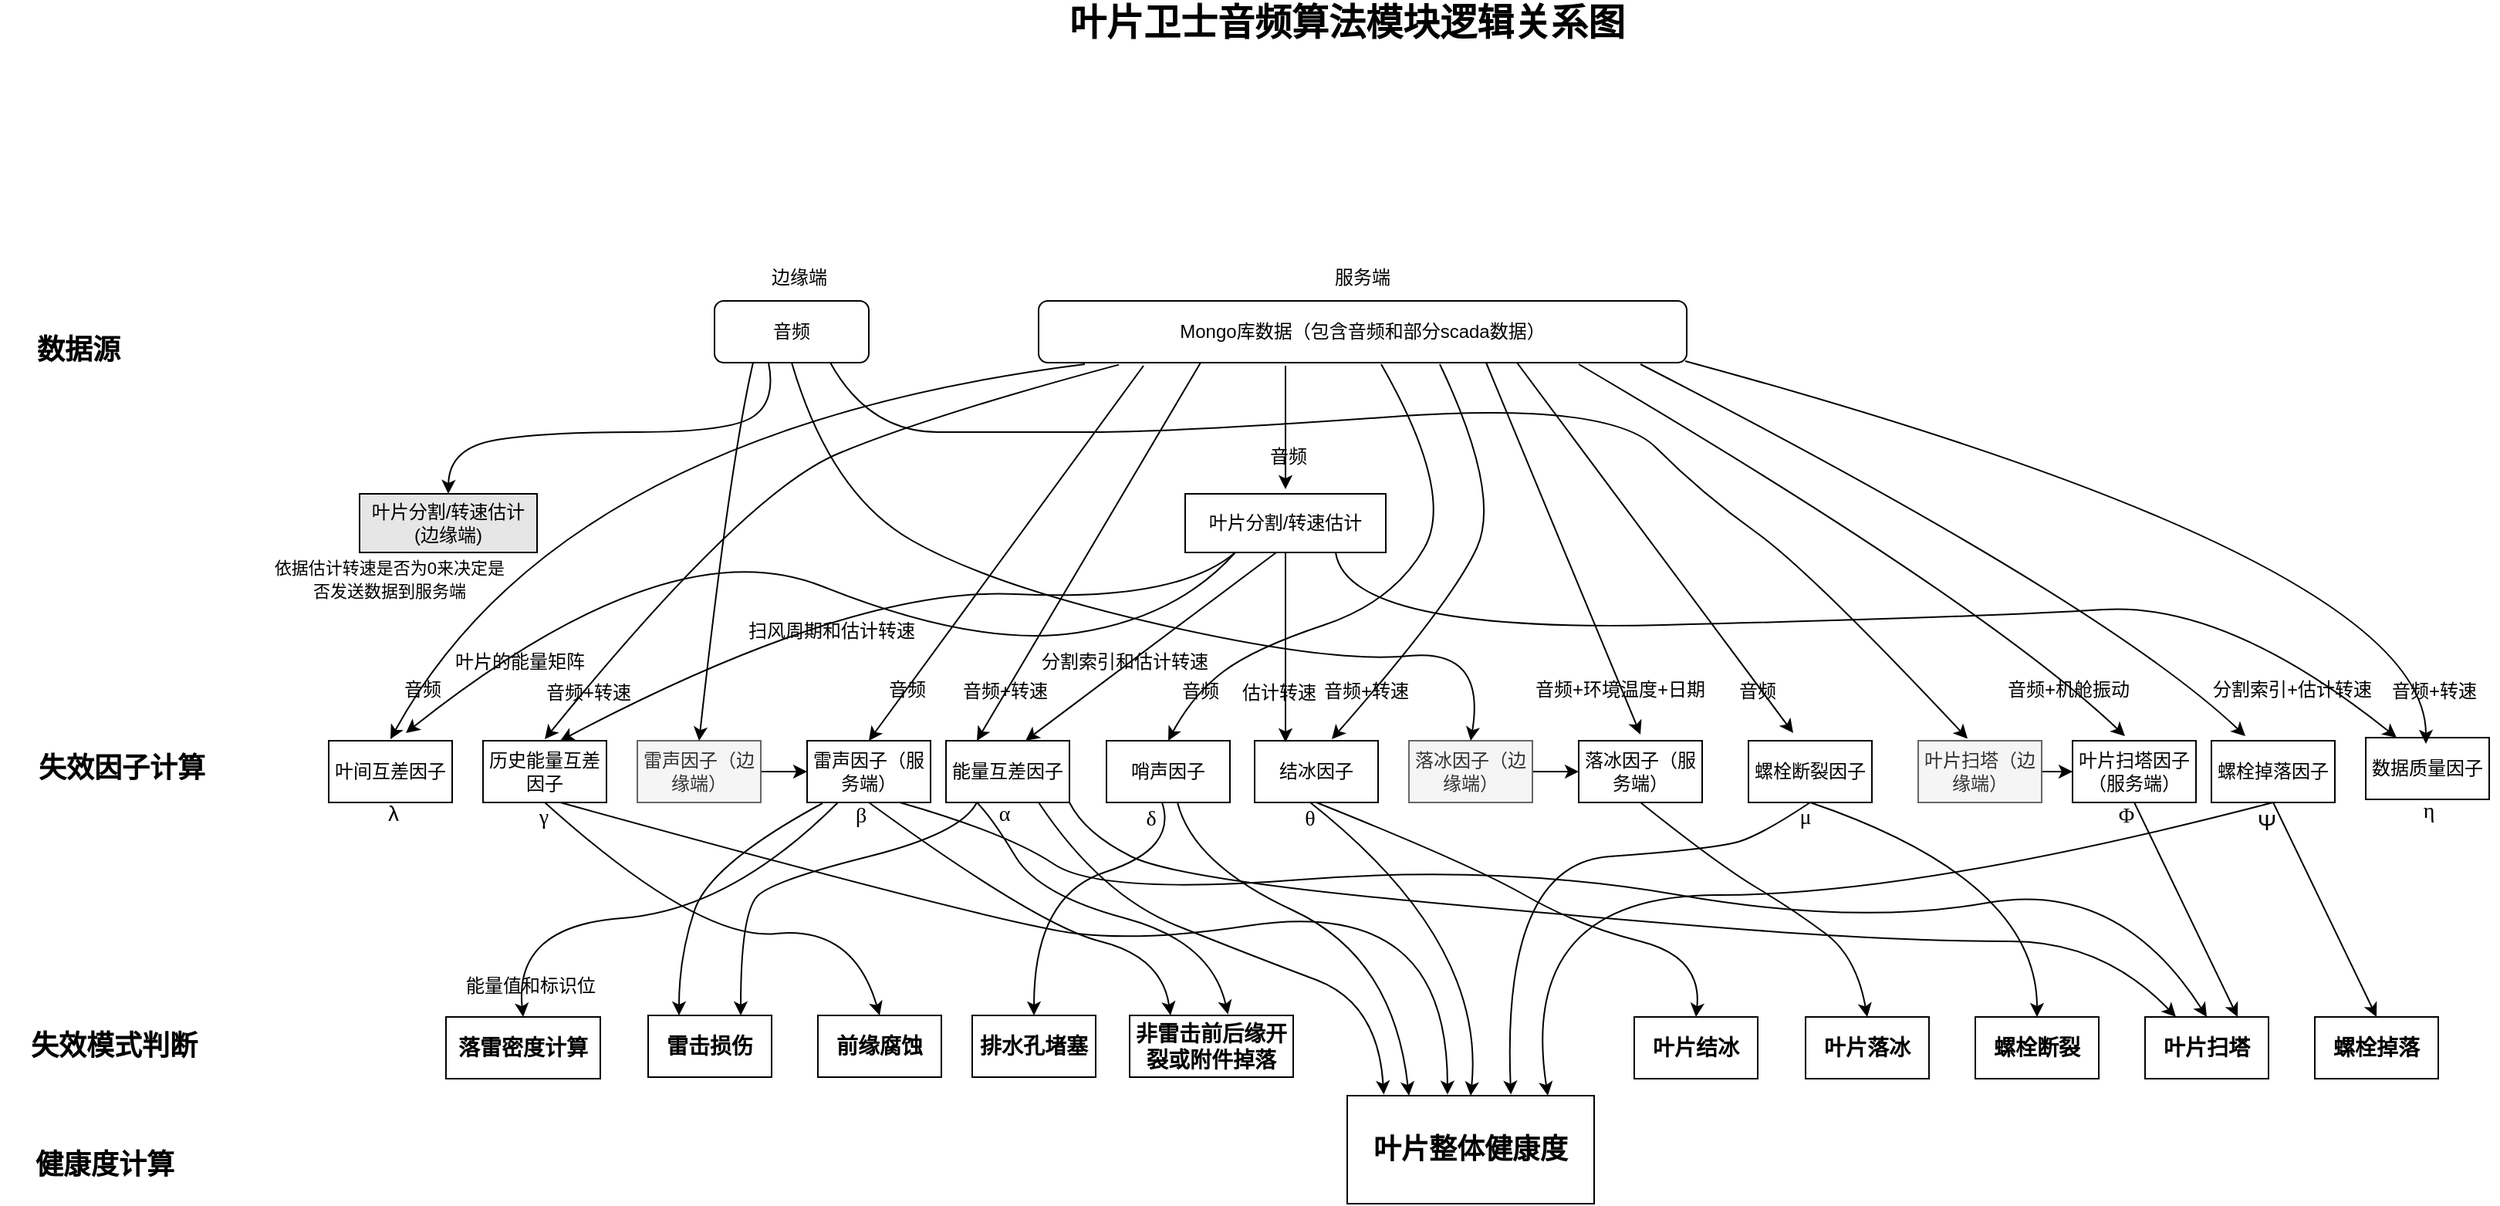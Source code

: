 <mxfile version="16.6.2" type="github">
  <diagram id="YilDh3PAvlAbY0U243uL" name="Page-1">
    <mxGraphModel dx="1182" dy="2036" grid="1" gridSize="10" guides="1" tooltips="1" connect="1" arrows="1" fold="1" page="0" pageScale="1" pageWidth="827" pageHeight="1169" math="0" shadow="0">
      <root>
        <mxCell id="0" />
        <mxCell id="1" parent="0" />
        <mxCell id="-pXGqylEfpOpcV__bSYs-3" value="数据质量因子" style="rounded=0;whiteSpace=wrap;html=1;" parent="1" vertex="1">
          <mxGeometry x="1230" y="-1002" width="80" height="40" as="geometry" />
        </mxCell>
        <mxCell id="-pXGqylEfpOpcV__bSYs-5" value="叶间互差因子" style="rounded=0;whiteSpace=wrap;html=1;" parent="1" vertex="1">
          <mxGeometry x="-90" y="-1000" width="80" height="40" as="geometry" />
        </mxCell>
        <mxCell id="-pXGqylEfpOpcV__bSYs-6" value="历史能量互差因子" style="rounded=0;whiteSpace=wrap;html=1;" parent="1" vertex="1">
          <mxGeometry x="10" y="-1000" width="80" height="40" as="geometry" />
        </mxCell>
        <mxCell id="-pXGqylEfpOpcV__bSYs-40" value="" style="edgeStyle=orthogonalEdgeStyle;rounded=0;orthogonalLoop=1;jettySize=auto;html=1;" parent="1" source="-pXGqylEfpOpcV__bSYs-7" target="-pXGqylEfpOpcV__bSYs-33" edge="1">
          <mxGeometry relative="1" as="geometry" />
        </mxCell>
        <mxCell id="-pXGqylEfpOpcV__bSYs-7" value="雷声因子（边缘端）" style="rounded=0;whiteSpace=wrap;html=1;fillColor=#f5f5f5;fontColor=#333333;strokeColor=#666666;" parent="1" vertex="1">
          <mxGeometry x="110" y="-1000" width="80" height="40" as="geometry" />
        </mxCell>
        <mxCell id="-pXGqylEfpOpcV__bSYs-8" value="能量互差因子" style="rounded=0;whiteSpace=wrap;html=1;" parent="1" vertex="1">
          <mxGeometry x="310" y="-1000" width="80" height="40" as="geometry" />
        </mxCell>
        <mxCell id="-pXGqylEfpOpcV__bSYs-9" value="哨声因子" style="rounded=0;whiteSpace=wrap;html=1;" parent="1" vertex="1">
          <mxGeometry x="414" y="-1000" width="80" height="40" as="geometry" />
        </mxCell>
        <mxCell id="-pXGqylEfpOpcV__bSYs-10" value="结冰因子" style="rounded=0;whiteSpace=wrap;html=1;" parent="1" vertex="1">
          <mxGeometry x="510" y="-1000" width="80" height="40" as="geometry" />
        </mxCell>
        <mxCell id="-pXGqylEfpOpcV__bSYs-41" value="" style="edgeStyle=orthogonalEdgeStyle;rounded=0;orthogonalLoop=1;jettySize=auto;html=1;" parent="1" source="-pXGqylEfpOpcV__bSYs-11" target="-pXGqylEfpOpcV__bSYs-12" edge="1">
          <mxGeometry relative="1" as="geometry" />
        </mxCell>
        <mxCell id="-pXGqylEfpOpcV__bSYs-11" value="落冰因子（边缘端）" style="rounded=0;whiteSpace=wrap;html=1;fillColor=#f5f5f5;fontColor=#333333;strokeColor=#666666;" parent="1" vertex="1">
          <mxGeometry x="610" y="-1000" width="80" height="40" as="geometry" />
        </mxCell>
        <mxCell id="-pXGqylEfpOpcV__bSYs-12" value="落冰因子（服务端）" style="rounded=0;whiteSpace=wrap;html=1;" parent="1" vertex="1">
          <mxGeometry x="720" y="-1000" width="80" height="40" as="geometry" />
        </mxCell>
        <mxCell id="-pXGqylEfpOpcV__bSYs-13" value="螺栓断裂因子" style="rounded=0;whiteSpace=wrap;html=1;" parent="1" vertex="1">
          <mxGeometry x="830" y="-1000" width="80" height="40" as="geometry" />
        </mxCell>
        <mxCell id="-pXGqylEfpOpcV__bSYs-14" value="螺栓掉落因子" style="rounded=0;whiteSpace=wrap;html=1;" parent="1" vertex="1">
          <mxGeometry x="1130" y="-1000" width="80" height="40" as="geometry" />
        </mxCell>
        <mxCell id="-pXGqylEfpOpcV__bSYs-101" value="" style="edgeStyle=orthogonalEdgeStyle;rounded=0;orthogonalLoop=1;jettySize=auto;html=1;fontSize=18;" parent="1" source="-pXGqylEfpOpcV__bSYs-15" target="-pXGqylEfpOpcV__bSYs-99" edge="1">
          <mxGeometry relative="1" as="geometry" />
        </mxCell>
        <mxCell id="-pXGqylEfpOpcV__bSYs-15" value="叶片扫塔（边缘端）" style="rounded=0;whiteSpace=wrap;html=1;fillColor=#f5f5f5;fontColor=#333333;strokeColor=#666666;" parent="1" vertex="1">
          <mxGeometry x="940" y="-1000" width="80" height="40" as="geometry" />
        </mxCell>
        <mxCell id="-pXGqylEfpOpcV__bSYs-16" value="&lt;b&gt;&lt;span style=&quot;font-size: 10.5pt&quot;&gt;雷击损伤&lt;/span&gt;&lt;/b&gt;" style="rounded=0;whiteSpace=wrap;html=1;" parent="1" vertex="1">
          <mxGeometry x="117" y="-822" width="80" height="40" as="geometry" />
        </mxCell>
        <mxCell id="-pXGqylEfpOpcV__bSYs-17" value="&lt;b&gt;&lt;span style=&quot;font-size: 10.5pt&quot;&gt;排水孔堵塞&lt;/span&gt;&lt;/b&gt;" style="rounded=0;whiteSpace=wrap;html=1;" parent="1" vertex="1">
          <mxGeometry x="327" y="-822" width="80" height="40" as="geometry" />
        </mxCell>
        <mxCell id="-pXGqylEfpOpcV__bSYs-18" value="&lt;b&gt;&lt;span style=&quot;font-size: 10.5pt&quot;&gt;非雷击前后缘开裂或附件掉落&lt;/span&gt;&lt;/b&gt;" style="rounded=0;whiteSpace=wrap;html=1;" parent="1" vertex="1">
          <mxGeometry x="429" y="-822" width="106" height="40" as="geometry" />
        </mxCell>
        <mxCell id="-pXGqylEfpOpcV__bSYs-19" value="&lt;b&gt;&lt;span style=&quot;font-size: 10.5pt&quot;&gt;螺栓断裂&lt;/span&gt;&lt;/b&gt;" style="rounded=0;whiteSpace=wrap;html=1;" parent="1" vertex="1">
          <mxGeometry x="977" y="-821" width="80" height="40" as="geometry" />
        </mxCell>
        <mxCell id="-pXGqylEfpOpcV__bSYs-20" value="&lt;b&gt;&lt;span style=&quot;font-size: 10.5pt&quot;&gt;叶片结冰&lt;/span&gt;&lt;/b&gt;" style="rounded=0;whiteSpace=wrap;html=1;" parent="1" vertex="1">
          <mxGeometry x="756" y="-821" width="80" height="40" as="geometry" />
        </mxCell>
        <mxCell id="-pXGqylEfpOpcV__bSYs-21" value="&lt;b&gt;&lt;span style=&quot;font-size: 10.5pt&quot;&gt;叶片扫塔&lt;/span&gt;&lt;/b&gt;" style="rounded=0;whiteSpace=wrap;html=1;" parent="1" vertex="1">
          <mxGeometry x="1087" y="-821" width="80" height="40" as="geometry" />
        </mxCell>
        <mxCell id="-pXGqylEfpOpcV__bSYs-22" value="&lt;b&gt;&lt;span style=&quot;font-size: 10.5pt&quot;&gt;前缘腐蚀&lt;/span&gt;&lt;/b&gt;" style="rounded=0;whiteSpace=wrap;html=1;" parent="1" vertex="1">
          <mxGeometry x="227" y="-822" width="80" height="40" as="geometry" />
        </mxCell>
        <mxCell id="-pXGqylEfpOpcV__bSYs-23" value="&lt;b&gt;&lt;span style=&quot;font-size: 10.5pt&quot;&gt;螺栓掉落&lt;/span&gt;&lt;/b&gt;" style="rounded=0;whiteSpace=wrap;html=1;" parent="1" vertex="1">
          <mxGeometry x="1197" y="-821" width="80" height="40" as="geometry" />
        </mxCell>
        <mxCell id="-pXGqylEfpOpcV__bSYs-24" value="&lt;font style=&quot;font-size: 18px&quot;&gt;&lt;b&gt;叶片整体健康度&lt;/b&gt;&lt;/font&gt;" style="rounded=0;whiteSpace=wrap;html=1;" parent="1" vertex="1">
          <mxGeometry x="570" y="-770" width="160" height="70" as="geometry" />
        </mxCell>
        <mxCell id="-pXGqylEfpOpcV__bSYs-26" value="&lt;font style=&quot;font-size: 14px&quot;&gt;&lt;b&gt;落雷密度计算&lt;/b&gt;&lt;/font&gt;" style="rounded=0;whiteSpace=wrap;html=1;" parent="1" vertex="1">
          <mxGeometry x="-14" y="-821" width="100" height="40" as="geometry" />
        </mxCell>
        <mxCell id="-pXGqylEfpOpcV__bSYs-27" value="&lt;span&gt;Mongo库数据（包含音频和部分scada数据）&lt;/span&gt;" style="rounded=1;whiteSpace=wrap;html=1;" parent="1" vertex="1">
          <mxGeometry x="370" y="-1285" width="420" height="40" as="geometry" />
        </mxCell>
        <mxCell id="-pXGqylEfpOpcV__bSYs-28" value="音频" style="rounded=1;whiteSpace=wrap;html=1;" parent="1" vertex="1">
          <mxGeometry x="160" y="-1285" width="100" height="40" as="geometry" />
        </mxCell>
        <mxCell id="-pXGqylEfpOpcV__bSYs-31" value="边缘端" style="text;html=1;strokeColor=none;fillColor=none;align=center;verticalAlign=middle;whiteSpace=wrap;rounded=0;" parent="1" vertex="1">
          <mxGeometry x="185" y="-1315" width="60" height="30" as="geometry" />
        </mxCell>
        <mxCell id="-pXGqylEfpOpcV__bSYs-32" value="服务端" style="text;html=1;strokeColor=none;fillColor=none;align=center;verticalAlign=middle;whiteSpace=wrap;rounded=0;" parent="1" vertex="1">
          <mxGeometry x="550" y="-1304.5" width="60" height="9" as="geometry" />
        </mxCell>
        <mxCell id="-pXGqylEfpOpcV__bSYs-33" value="雷声因子（服务端）" style="rounded=0;whiteSpace=wrap;html=1;" parent="1" vertex="1">
          <mxGeometry x="220" y="-1000" width="80" height="40" as="geometry" />
        </mxCell>
        <mxCell id="-pXGqylEfpOpcV__bSYs-34" value="&lt;b&gt;&lt;font style=&quot;font-size: 18px&quot;&gt;失效模式判断&lt;/font&gt;&lt;/b&gt;" style="text;html=1;strokeColor=none;fillColor=none;align=center;verticalAlign=middle;whiteSpace=wrap;rounded=0;" parent="1" vertex="1">
          <mxGeometry x="-294.5" y="-817" width="130" height="30" as="geometry" />
        </mxCell>
        <mxCell id="-pXGqylEfpOpcV__bSYs-35" value="&lt;b&gt;&lt;font style=&quot;font-size: 18px&quot;&gt;失效因子计算&lt;/font&gt;&lt;/b&gt;" style="text;html=1;strokeColor=none;fillColor=none;align=center;verticalAlign=middle;whiteSpace=wrap;rounded=0;" parent="1" vertex="1">
          <mxGeometry x="-294.5" y="-997" width="140" height="30" as="geometry" />
        </mxCell>
        <mxCell id="-pXGqylEfpOpcV__bSYs-36" value="&lt;b&gt;&lt;font style=&quot;font-size: 18px&quot;&gt;数据源&lt;/font&gt;&lt;/b&gt;" style="text;html=1;strokeColor=none;fillColor=none;align=center;verticalAlign=middle;whiteSpace=wrap;rounded=0;" parent="1" vertex="1">
          <mxGeometry x="-302.5" y="-1268" width="100" height="30" as="geometry" />
        </mxCell>
        <mxCell id="-pXGqylEfpOpcV__bSYs-43" value="" style="curved=1;endArrow=classic;html=1;rounded=0;entryX=0.75;entryY=0;entryDx=0;entryDy=0;exitX=0.25;exitY=1;exitDx=0;exitDy=0;" parent="1" source="-pXGqylEfpOpcV__bSYs-8" target="-pXGqylEfpOpcV__bSYs-16" edge="1">
          <mxGeometry width="50" height="50" relative="1" as="geometry">
            <mxPoint x="360" y="-880" as="sourcePoint" />
            <mxPoint x="100" y="-910" as="targetPoint" />
            <Array as="points">
              <mxPoint x="320" y="-940" />
              <mxPoint x="200" y="-910" />
              <mxPoint x="177" y="-890" />
            </Array>
          </mxGeometry>
        </mxCell>
        <mxCell id="-pXGqylEfpOpcV__bSYs-45" value="" style="curved=1;endArrow=classic;html=1;rounded=0;exitX=0;exitY=0.25;exitDx=0;exitDy=0;entryX=0.25;entryY=0;entryDx=0;entryDy=0;" parent="1" source="-pXGqylEfpOpcV__bSYs-64" target="-pXGqylEfpOpcV__bSYs-16" edge="1">
          <mxGeometry width="50" height="50" relative="1" as="geometry">
            <mxPoint x="60" y="-920" as="sourcePoint" />
            <mxPoint x="10" y="-840" as="targetPoint" />
            <Array as="points">
              <mxPoint x="157" y="-920" />
              <mxPoint x="137" y="-860" />
            </Array>
          </mxGeometry>
        </mxCell>
        <mxCell id="-pXGqylEfpOpcV__bSYs-46" value="" style="curved=1;endArrow=classic;html=1;rounded=0;exitX=0.5;exitY=1;exitDx=0;exitDy=0;entryX=0.5;entryY=0;entryDx=0;entryDy=0;" parent="1" source="-pXGqylEfpOpcV__bSYs-6" target="-pXGqylEfpOpcV__bSYs-22" edge="1">
          <mxGeometry width="50" height="50" relative="1" as="geometry">
            <mxPoint x="80" y="-640" as="sourcePoint" />
            <mxPoint x="130" y="-690" as="targetPoint" />
            <Array as="points">
              <mxPoint x="150" y="-870" />
              <mxPoint x="250" y="-880" />
            </Array>
          </mxGeometry>
        </mxCell>
        <mxCell id="-pXGqylEfpOpcV__bSYs-47" value="" style="curved=1;endArrow=classic;html=1;rounded=0;entryX=0.5;entryY=0;entryDx=0;entryDy=0;" parent="1" target="-pXGqylEfpOpcV__bSYs-26" edge="1">
          <mxGeometry width="50" height="50" relative="1" as="geometry">
            <mxPoint x="240" y="-960" as="sourcePoint" />
            <mxPoint x="229" y="-850" as="targetPoint" />
            <Array as="points">
              <mxPoint x="170" y="-890" />
              <mxPoint x="30" y="-880" />
            </Array>
          </mxGeometry>
        </mxCell>
        <mxCell id="-pXGqylEfpOpcV__bSYs-48" value="" style="curved=1;endArrow=classic;html=1;rounded=0;entryX=0.5;entryY=0;entryDx=0;entryDy=0;" parent="1" target="-pXGqylEfpOpcV__bSYs-17" edge="1">
          <mxGeometry width="50" height="50" relative="1" as="geometry">
            <mxPoint x="450" y="-960" as="sourcePoint" />
            <mxPoint x="510" y="-880" as="targetPoint" />
            <Array as="points">
              <mxPoint x="460" y="-930" />
              <mxPoint x="367" y="-900" />
            </Array>
          </mxGeometry>
        </mxCell>
        <mxCell id="-pXGqylEfpOpcV__bSYs-49" value="" style="curved=1;endArrow=classic;html=1;rounded=0;entryX=0.601;entryY=-0.017;entryDx=0;entryDy=0;exitX=0.25;exitY=1;exitDx=0;exitDy=0;entryPerimeter=0;" parent="1" source="-pXGqylEfpOpcV__bSYs-8" target="-pXGqylEfpOpcV__bSYs-18" edge="1">
          <mxGeometry width="50" height="50" relative="1" as="geometry">
            <mxPoint x="350" y="-960" as="sourcePoint" />
            <mxPoint x="370" y="-850" as="targetPoint" />
            <Array as="points">
              <mxPoint x="340" y="-950" />
              <mxPoint x="370" y="-900" />
              <mxPoint x="482" y="-870" />
            </Array>
          </mxGeometry>
        </mxCell>
        <mxCell id="-pXGqylEfpOpcV__bSYs-50" value="" style="curved=1;endArrow=classic;html=1;rounded=0;exitX=0.5;exitY=1;exitDx=0;exitDy=0;entryX=0.25;entryY=0;entryDx=0;entryDy=0;" parent="1" source="-pXGqylEfpOpcV__bSYs-33" target="-pXGqylEfpOpcV__bSYs-18" edge="1">
          <mxGeometry width="50" height="50" relative="1" as="geometry">
            <mxPoint x="150" y="-640" as="sourcePoint" />
            <mxPoint x="340" y="-840" as="targetPoint" />
            <Array as="points">
              <mxPoint x="370" y="-880" />
              <mxPoint x="450" y="-860" />
            </Array>
          </mxGeometry>
        </mxCell>
        <mxCell id="-pXGqylEfpOpcV__bSYs-51" value="" style="curved=1;endArrow=classic;html=1;rounded=0;entryX=0.5;entryY=0;entryDx=0;entryDy=0;exitX=0.5;exitY=1;exitDx=0;exitDy=0;" parent="1" source="-pXGqylEfpOpcV__bSYs-13" target="-pXGqylEfpOpcV__bSYs-19" edge="1">
          <mxGeometry width="50" height="50" relative="1" as="geometry">
            <mxPoint x="480" y="-861" as="sourcePoint" />
            <mxPoint x="600" y="-821" as="targetPoint" />
            <Array as="points">
              <mxPoint x="1017" y="-910" />
            </Array>
          </mxGeometry>
        </mxCell>
        <mxCell id="-pXGqylEfpOpcV__bSYs-52" value="" style="curved=1;endArrow=classic;html=1;rounded=0;entryX=0.5;entryY=0;entryDx=0;entryDy=0;exitX=0.5;exitY=1;exitDx=0;exitDy=0;" parent="1" source="-pXGqylEfpOpcV__bSYs-14" target="-pXGqylEfpOpcV__bSYs-23" edge="1">
          <mxGeometry width="50" height="50" relative="1" as="geometry">
            <mxPoint x="620" y="-860" as="sourcePoint" />
            <mxPoint x="480" y="-811" as="targetPoint" />
            <Array as="points" />
          </mxGeometry>
        </mxCell>
        <mxCell id="-pXGqylEfpOpcV__bSYs-53" value="" style="curved=1;endArrow=classic;html=1;rounded=0;entryX=0.75;entryY=0;entryDx=0;entryDy=0;exitX=0.5;exitY=1;exitDx=0;exitDy=0;" parent="1" source="-pXGqylEfpOpcV__bSYs-99" target="-pXGqylEfpOpcV__bSYs-21" edge="1">
          <mxGeometry width="50" height="50" relative="1" as="geometry">
            <mxPoint x="1020" y="-960" as="sourcePoint" />
            <mxPoint x="670" y="-821" as="targetPoint" />
            <Array as="points" />
          </mxGeometry>
        </mxCell>
        <mxCell id="-pXGqylEfpOpcV__bSYs-54" value="&lt;b&gt;&lt;span style=&quot;font-size: 10.5pt&quot;&gt;叶片落冰&lt;/span&gt;&lt;/b&gt;" style="rounded=0;whiteSpace=wrap;html=1;" parent="1" vertex="1">
          <mxGeometry x="867" y="-821" width="80" height="40" as="geometry" />
        </mxCell>
        <mxCell id="-pXGqylEfpOpcV__bSYs-55" value="" style="curved=1;endArrow=classic;html=1;rounded=0;entryX=0.5;entryY=0;entryDx=0;entryDy=0;exitX=0.5;exitY=1;exitDx=0;exitDy=0;" parent="1" target="-pXGqylEfpOpcV__bSYs-54" edge="1">
          <mxGeometry width="50" height="50" relative="1" as="geometry">
            <mxPoint x="760" y="-960" as="sourcePoint" />
            <mxPoint x="690" y="-830" as="targetPoint" />
            <Array as="points">
              <mxPoint x="810" y="-920" />
              <mxPoint x="860" y="-890" />
              <mxPoint x="900" y="-860" />
            </Array>
          </mxGeometry>
        </mxCell>
        <mxCell id="-pXGqylEfpOpcV__bSYs-56" value="" style="curved=1;endArrow=classic;html=1;rounded=0;entryX=0.5;entryY=0;entryDx=0;entryDy=0;exitX=0.5;exitY=1;exitDx=0;exitDy=0;" parent="1" target="-pXGqylEfpOpcV__bSYs-20" edge="1">
          <mxGeometry width="50" height="50" relative="1" as="geometry">
            <mxPoint x="550" y="-960" as="sourcePoint" />
            <mxPoint x="390" y="-821" as="targetPoint" />
            <Array as="points">
              <mxPoint x="650" y="-920" />
              <mxPoint x="720" y="-880" />
              <mxPoint x="800" y="-860" />
            </Array>
          </mxGeometry>
        </mxCell>
        <mxCell id="-pXGqylEfpOpcV__bSYs-57" value="" style="curved=1;endArrow=classic;html=1;rounded=0;entryX=0.25;entryY=0;entryDx=0;entryDy=0;exitX=1;exitY=1;exitDx=0;exitDy=0;" parent="1" source="-pXGqylEfpOpcV__bSYs-8" target="-pXGqylEfpOpcV__bSYs-21" edge="1">
          <mxGeometry width="50" height="50" relative="1" as="geometry">
            <mxPoint x="370" y="-960" as="sourcePoint" />
            <mxPoint x="400" y="-821" as="targetPoint" />
            <Array as="points">
              <mxPoint x="400" y="-940" />
              <mxPoint x="460" y="-910" />
              <mxPoint x="790" y="-880" />
              <mxPoint x="940" y="-870" />
              <mxPoint x="1060" y="-870" />
            </Array>
          </mxGeometry>
        </mxCell>
        <mxCell id="-pXGqylEfpOpcV__bSYs-58" value="" style="curved=1;endArrow=classic;html=1;rounded=0;exitX=0.75;exitY=1;exitDx=0;exitDy=0;entryX=0.5;entryY=0;entryDx=0;entryDy=0;" parent="1" source="-pXGqylEfpOpcV__bSYs-33" target="-pXGqylEfpOpcV__bSYs-21" edge="1">
          <mxGeometry width="50" height="50" relative="1" as="geometry">
            <mxPoint x="360" y="-950" as="sourcePoint" />
            <mxPoint x="820" y="-830" as="targetPoint" />
            <Array as="points">
              <mxPoint x="350" y="-940" />
              <mxPoint x="410" y="-900" />
              <mxPoint x="670" y="-920" />
              <mxPoint x="900" y="-880" />
              <mxPoint x="1070" y="-910" />
            </Array>
          </mxGeometry>
        </mxCell>
        <mxCell id="-pXGqylEfpOpcV__bSYs-61" value="&lt;span lang=&quot;EN-US&quot; style=&quot;font-size: 10.5pt&quot;&gt;λ&lt;/span&gt;" style="text;html=1;strokeColor=none;fillColor=none;align=center;verticalAlign=middle;whiteSpace=wrap;rounded=0;fontSize=14;" parent="1" vertex="1">
          <mxGeometry x="-58" y="-958" width="20" height="10" as="geometry" />
        </mxCell>
        <mxCell id="-pXGqylEfpOpcV__bSYs-62" value="&lt;p class=&quot;MsoNormal&quot; align=&quot;center&quot;&gt;&lt;span lang=&quot;EN-US&quot; style=&quot;font-family: &amp;#34;times new roman&amp;#34; , serif&quot;&gt;η&lt;/span&gt;&lt;/p&gt;" style="text;html=1;strokeColor=none;fillColor=none;align=center;verticalAlign=middle;whiteSpace=wrap;rounded=0;fontSize=14;" parent="1" vertex="1">
          <mxGeometry x="1251" y="-963" width="40" height="15" as="geometry" />
        </mxCell>
        <mxCell id="-pXGqylEfpOpcV__bSYs-63" value="&lt;p class=&quot;MsoNormal&quot; align=&quot;center&quot;&gt;&lt;span lang=&quot;EN-US&quot; style=&quot;font-family: &amp;#34;times new roman&amp;#34; , serif&quot;&gt;γ&lt;/span&gt;&lt;/p&gt;" style="text;html=1;strokeColor=none;fillColor=none;align=center;verticalAlign=middle;whiteSpace=wrap;rounded=0;fontSize=14;" parent="1" vertex="1">
          <mxGeometry x="29" y="-961" width="41" height="20" as="geometry" />
        </mxCell>
        <mxCell id="-pXGqylEfpOpcV__bSYs-64" value="&lt;p class=&quot;MsoNormal&quot; align=&quot;center&quot;&gt;&lt;span lang=&quot;EN-US&quot; style=&quot;font-family: &amp;#34;times new roman&amp;#34; , serif&quot;&gt;β&lt;/span&gt;&lt;/p&gt;" style="text;html=1;strokeColor=none;fillColor=none;align=center;verticalAlign=middle;whiteSpace=wrap;rounded=0;fontSize=14;" parent="1" vertex="1">
          <mxGeometry x="230" y="-967" width="50" height="30" as="geometry" />
        </mxCell>
        <mxCell id="-pXGqylEfpOpcV__bSYs-65" value="&lt;p class=&quot;MsoNormal&quot; align=&quot;center&quot;&gt;&lt;span lang=&quot;EN-US&quot; style=&quot;font-size: 10.5pt ; font-family: &amp;#34;times new roman&amp;#34; , serif&quot;&gt;α&lt;/span&gt;&lt;br&gt;&lt;/p&gt;" style="text;html=1;strokeColor=none;fillColor=none;align=center;verticalAlign=middle;whiteSpace=wrap;rounded=0;fontSize=14;" parent="1" vertex="1">
          <mxGeometry x="338" y="-958" width="20" height="10" as="geometry" />
        </mxCell>
        <mxCell id="-pXGqylEfpOpcV__bSYs-66" value="&lt;p class=&quot;MsoNormal&quot; align=&quot;center&quot;&gt;&lt;span lang=&quot;EN-US&quot; style=&quot;font-family: &amp;#34;times new roman&amp;#34; , serif&quot;&gt;δ&lt;/span&gt;&lt;/p&gt;" style="text;html=1;strokeColor=none;fillColor=none;align=center;verticalAlign=middle;whiteSpace=wrap;rounded=0;fontSize=14;" parent="1" vertex="1">
          <mxGeometry x="425" y="-957" width="36" height="13" as="geometry" />
        </mxCell>
        <mxCell id="-pXGqylEfpOpcV__bSYs-67" value="&lt;p class=&quot;MsoNormal&quot; align=&quot;center&quot;&gt;&lt;span lang=&quot;EN-US&quot; style=&quot;font-family: &amp;#34;times new roman&amp;#34; , serif&quot;&gt;θ&lt;/span&gt;&lt;/p&gt;" style="text;html=1;strokeColor=none;fillColor=none;align=center;verticalAlign=middle;whiteSpace=wrap;rounded=0;fontSize=14;" parent="1" vertex="1">
          <mxGeometry x="521" y="-965" width="50" height="30" as="geometry" />
        </mxCell>
        <mxCell id="-pXGqylEfpOpcV__bSYs-69" value="&lt;p class=&quot;MsoNormal&quot; align=&quot;center&quot;&gt;&lt;span lang=&quot;EN-US&quot; style=&quot;font-family: &amp;#34;times new roman&amp;#34; , serif&quot;&gt;μ&lt;/span&gt;&lt;/p&gt;" style="text;html=1;strokeColor=none;fillColor=none;align=center;verticalAlign=middle;whiteSpace=wrap;rounded=0;fontSize=14;" parent="1" vertex="1">
          <mxGeometry x="842" y="-966" width="50" height="30" as="geometry" />
        </mxCell>
        <mxCell id="-pXGqylEfpOpcV__bSYs-70" value="&lt;p class=&quot;MsoNormal&quot; align=&quot;center&quot;&gt;&lt;span lang=&quot;EN-US&quot; style=&quot;font-size: 10.5pt ; font-family: &amp;#34;times new roman&amp;#34; , serif&quot;&gt;Φ&lt;/span&gt;&lt;br&gt;&lt;/p&gt;" style="text;html=1;strokeColor=none;fillColor=none;align=center;verticalAlign=middle;whiteSpace=wrap;rounded=0;fontSize=14;" parent="1" vertex="1">
          <mxGeometry x="1050" y="-967" width="50" height="30" as="geometry" />
        </mxCell>
        <mxCell id="-pXGqylEfpOpcV__bSYs-71" value="&lt;p class=&quot;MsoNormal&quot; align=&quot;center&quot;&gt;&lt;span style=&quot;font-size: 11pt&quot;&gt;Ψ&lt;/span&gt;&lt;br&gt;&lt;/p&gt;" style="text;html=1;strokeColor=none;fillColor=none;align=center;verticalAlign=middle;whiteSpace=wrap;rounded=0;fontSize=14;" parent="1" vertex="1">
          <mxGeometry x="1141" y="-962" width="50" height="30" as="geometry" />
        </mxCell>
        <mxCell id="-pXGqylEfpOpcV__bSYs-75" value="" style="curved=1;endArrow=classic;html=1;rounded=0;fontSize=14;entryX=0.663;entryY=-0.01;entryDx=0;entryDy=0;entryPerimeter=0;" parent="1" target="-pXGqylEfpOpcV__bSYs-24" edge="1">
          <mxGeometry width="50" height="50" relative="1" as="geometry">
            <mxPoint x="870" y="-960" as="sourcePoint" />
            <mxPoint x="1130" y="-830" as="targetPoint" />
            <Array as="points">
              <mxPoint x="840" y="-940" />
              <mxPoint x="810" y="-930" />
              <mxPoint x="670" y="-920" />
            </Array>
          </mxGeometry>
        </mxCell>
        <mxCell id="-pXGqylEfpOpcV__bSYs-76" value="" style="curved=1;endArrow=classic;html=1;rounded=0;fontSize=14;exitX=0.5;exitY=1;exitDx=0;exitDy=0;" parent="1" source="-pXGqylEfpOpcV__bSYs-14" edge="1">
          <mxGeometry width="50" height="50" relative="1" as="geometry">
            <mxPoint x="880" y="-950" as="sourcePoint" />
            <mxPoint x="700" y="-770" as="targetPoint" />
            <Array as="points">
              <mxPoint x="940" y="-900" />
              <mxPoint x="680" y="-900" />
            </Array>
          </mxGeometry>
        </mxCell>
        <mxCell id="-pXGqylEfpOpcV__bSYs-77" value="" style="curved=1;endArrow=classic;html=1;rounded=0;entryX=0.5;entryY=0;entryDx=0;entryDy=0;" parent="1" target="-pXGqylEfpOpcV__bSYs-24" edge="1">
          <mxGeometry width="50" height="50" relative="1" as="geometry">
            <mxPoint x="546" y="-960" as="sourcePoint" />
            <mxPoint x="621" y="-811" as="targetPoint" />
            <Array as="points">
              <mxPoint x="660" y="-870" />
            </Array>
          </mxGeometry>
        </mxCell>
        <mxCell id="-pXGqylEfpOpcV__bSYs-78" value="" style="curved=1;endArrow=classic;html=1;rounded=0;entryX=0.148;entryY=-0.01;entryDx=0;entryDy=0;entryPerimeter=0;exitX=0.75;exitY=1;exitDx=0;exitDy=0;" parent="1" source="-pXGqylEfpOpcV__bSYs-8" target="-pXGqylEfpOpcV__bSYs-24" edge="1">
          <mxGeometry width="50" height="50" relative="1" as="geometry">
            <mxPoint x="350" y="-960" as="sourcePoint" />
            <mxPoint x="382.5" y="-812" as="targetPoint" />
            <Array as="points">
              <mxPoint x="410" y="-900" />
              <mxPoint x="510" y="-860" />
              <mxPoint x="590" y="-830" />
            </Array>
          </mxGeometry>
        </mxCell>
        <mxCell id="-pXGqylEfpOpcV__bSYs-79" value="" style="curved=1;endArrow=classic;html=1;rounded=0;entryX=0.406;entryY=-0.01;entryDx=0;entryDy=0;entryPerimeter=0;" parent="1" target="-pXGqylEfpOpcV__bSYs-24" edge="1">
          <mxGeometry width="50" height="50" relative="1" as="geometry">
            <mxPoint x="60" y="-960" as="sourcePoint" />
            <mxPoint x="141" y="-812" as="targetPoint" />
            <Array as="points">
              <mxPoint x="350" y="-880" />
              <mxPoint x="440" y="-870" />
              <mxPoint x="570" y="-890" />
              <mxPoint x="635" y="-840" />
            </Array>
          </mxGeometry>
        </mxCell>
        <mxCell id="-pXGqylEfpOpcV__bSYs-80" value="" style="curved=1;endArrow=classic;html=1;rounded=0;entryX=0.25;entryY=0;entryDx=0;entryDy=0;exitX=0.575;exitY=1;exitDx=0;exitDy=0;exitPerimeter=0;" parent="1" source="-pXGqylEfpOpcV__bSYs-9" target="-pXGqylEfpOpcV__bSYs-24" edge="1">
          <mxGeometry width="50" height="50" relative="1" as="geometry">
            <mxPoint x="460" y="-950" as="sourcePoint" />
            <mxPoint x="241" y="-812" as="targetPoint" />
            <Array as="points">
              <mxPoint x="470" y="-920" />
              <mxPoint x="600" y="-860" />
            </Array>
          </mxGeometry>
        </mxCell>
        <mxCell id="-pXGqylEfpOpcV__bSYs-90" value="" style="curved=1;endArrow=classic;html=1;rounded=0;fontSize=18;entryX=0.5;entryY=0;entryDx=0;entryDy=0;exitX=0.25;exitY=1;exitDx=0;exitDy=0;" parent="1" source="-pXGqylEfpOpcV__bSYs-28" target="-pXGqylEfpOpcV__bSYs-7" edge="1">
          <mxGeometry width="50" height="50" relative="1" as="geometry">
            <mxPoint x="190" y="-1240" as="sourcePoint" />
            <mxPoint x="397.28" y="-1077" as="targetPoint" />
            <Array as="points">
              <mxPoint x="170" y="-1180" />
            </Array>
          </mxGeometry>
        </mxCell>
        <mxCell id="-pXGqylEfpOpcV__bSYs-91" value="" style="curved=1;endArrow=classic;html=1;rounded=0;fontSize=18;entryX=0.5;entryY=0;entryDx=0;entryDy=0;exitX=0.5;exitY=1;exitDx=0;exitDy=0;" parent="1" source="-pXGqylEfpOpcV__bSYs-28" target="-pXGqylEfpOpcV__bSYs-11" edge="1">
          <mxGeometry width="50" height="50" relative="1" as="geometry">
            <mxPoint x="370" y="-1240" as="sourcePoint" />
            <mxPoint x="160" y="-990" as="targetPoint" />
            <Array as="points">
              <mxPoint x="235" y="-1160" />
              <mxPoint x="340" y="-1100" />
              <mxPoint x="560" y="-1050" />
              <mxPoint x="660" y="-1060" />
            </Array>
          </mxGeometry>
        </mxCell>
        <mxCell id="-pXGqylEfpOpcV__bSYs-92" value="" style="curved=1;endArrow=classic;html=1;rounded=0;fontSize=18;" parent="1" edge="1">
          <mxGeometry width="50" height="50" relative="1" as="geometry">
            <mxPoint x="530" y="-1243" as="sourcePoint" />
            <mxPoint x="530" y="-1163" as="targetPoint" />
            <Array as="points" />
          </mxGeometry>
        </mxCell>
        <mxCell id="-pXGqylEfpOpcV__bSYs-95" value="" style="curved=1;endArrow=classic;html=1;rounded=0;fontSize=18;exitX=0.75;exitY=1;exitDx=0;exitDy=0;entryX=0.25;entryY=0;entryDx=0;entryDy=0;" parent="1" source="-pXGqylEfpOpcV__bSYs-4" target="-pXGqylEfpOpcV__bSYs-3" edge="1">
          <mxGeometry width="50" height="50" relative="1" as="geometry">
            <mxPoint x="510" y="-1148" as="sourcePoint" />
            <mxPoint x="409" y="-1093" as="targetPoint" />
            <Array as="points">
              <mxPoint x="570" y="-1070" />
              <mxPoint x="980" y="-1080" />
              <mxPoint x="1140" y="-1090" />
            </Array>
          </mxGeometry>
        </mxCell>
        <mxCell id="-pXGqylEfpOpcV__bSYs-97" value="" style="curved=1;endArrow=classic;html=1;rounded=0;fontSize=18;exitX=0.25;exitY=1;exitDx=0;exitDy=0;" parent="1" source="-pXGqylEfpOpcV__bSYs-4" edge="1">
          <mxGeometry width="50" height="50" relative="1" as="geometry">
            <mxPoint x="470" y="-1147" as="sourcePoint" />
            <mxPoint x="60" y="-1000" as="targetPoint" />
            <Array as="points">
              <mxPoint x="460" y="-1090" />
              <mxPoint x="250" y="-1100" />
            </Array>
          </mxGeometry>
        </mxCell>
        <mxCell id="-pXGqylEfpOpcV__bSYs-98" value="" style="curved=1;endArrow=classic;html=1;rounded=0;fontSize=18;exitX=0.25;exitY=1;exitDx=0;exitDy=0;" parent="1" source="-pXGqylEfpOpcV__bSYs-4" edge="1">
          <mxGeometry width="50" height="50" relative="1" as="geometry">
            <mxPoint x="490" y="-1150" as="sourcePoint" />
            <mxPoint x="-40" y="-1005" as="targetPoint" />
            <Array as="points">
              <mxPoint x="460" y="-1080" />
              <mxPoint x="330" y="-1060" />
              <mxPoint x="130" y="-1140" />
            </Array>
          </mxGeometry>
        </mxCell>
        <mxCell id="-pXGqylEfpOpcV__bSYs-99" value="叶片扫塔因子（服务端）" style="rounded=0;whiteSpace=wrap;html=1;" parent="1" vertex="1">
          <mxGeometry x="1040" y="-1000" width="80" height="40" as="geometry" />
        </mxCell>
        <mxCell id="-pXGqylEfpOpcV__bSYs-102" value="" style="curved=1;endArrow=classic;html=1;rounded=0;fontSize=18;entryX=0.4;entryY=-0.033;entryDx=0;entryDy=0;entryPerimeter=0;exitX=0.75;exitY=1;exitDx=0;exitDy=0;" parent="1" source="-pXGqylEfpOpcV__bSYs-28" target="-pXGqylEfpOpcV__bSYs-15" edge="1">
          <mxGeometry width="50" height="50" relative="1" as="geometry">
            <mxPoint x="240" y="-1240" as="sourcePoint" />
            <mxPoint x="660" y="-990" as="targetPoint" />
            <Array as="points">
              <mxPoint x="260" y="-1200" />
              <mxPoint x="350" y="-1200" />
              <mxPoint x="460" y="-1200" />
              <mxPoint x="740" y="-1220" />
              <mxPoint x="800" y="-1160" />
              <mxPoint x="870" y="-1110" />
            </Array>
          </mxGeometry>
        </mxCell>
        <mxCell id="-pXGqylEfpOpcV__bSYs-103" value="&lt;font style=&quot;font-size: 12px&quot;&gt;叶片的能量矩阵&lt;/font&gt;" style="text;whiteSpace=wrap;html=1;fontSize=18;" parent="1" vertex="1">
          <mxGeometry x="-10" y="-1070" width="100" height="30" as="geometry" />
        </mxCell>
        <mxCell id="-pXGqylEfpOpcV__bSYs-104" value="" style="curved=1;endArrow=classic;html=1;rounded=0;fontSize=18;entryX=0.5;entryY=0;entryDx=0;entryDy=0;" parent="1" edge="1">
          <mxGeometry width="50" height="50" relative="1" as="geometry">
            <mxPoint x="400" y="-1244" as="sourcePoint" />
            <mxPoint x="-50" y="-1001" as="targetPoint" />
            <Array as="points">
              <mxPoint x="60" y="-1201" />
            </Array>
          </mxGeometry>
        </mxCell>
        <mxCell id="-pXGqylEfpOpcV__bSYs-105" value="&lt;font style=&quot;font-size: 12px&quot;&gt;扫风周期和估计转速&lt;/font&gt;" style="text;whiteSpace=wrap;html=1;fontSize=18;" parent="1" vertex="1">
          <mxGeometry x="180" y="-1090" width="120" height="40" as="geometry" />
        </mxCell>
        <mxCell id="-pXGqylEfpOpcV__bSYs-107" value="" style="curved=1;endArrow=classic;html=1;rounded=0;fontSize=18;exitX=0.5;exitY=1;exitDx=0;exitDy=0;entryX=0.5;entryY=0;entryDx=0;entryDy=0;" parent="1" target="-pXGqylEfpOpcV__bSYs-33" edge="1">
          <mxGeometry width="50" height="50" relative="1" as="geometry">
            <mxPoint x="438" y="-1243" as="sourcePoint" />
            <mxPoint x="403" y="-1188" as="targetPoint" />
            <Array as="points" />
          </mxGeometry>
        </mxCell>
        <mxCell id="-pXGqylEfpOpcV__bSYs-108" value="" style="curved=1;endArrow=classic;html=1;rounded=0;fontSize=18;entryX=0.75;entryY=1;entryDx=0;entryDy=0;exitX=0.454;exitY=1;exitDx=0;exitDy=0;exitPerimeter=0;" parent="1" source="-pXGqylEfpOpcV__bSYs-4" edge="1">
          <mxGeometry width="50" height="50" relative="1" as="geometry">
            <mxPoint x="510" y="-1150" as="sourcePoint" />
            <mxPoint x="361.5" y="-1000" as="targetPoint" />
            <Array as="points" />
          </mxGeometry>
        </mxCell>
        <mxCell id="-pXGqylEfpOpcV__bSYs-109" value="" style="curved=1;endArrow=classic;html=1;rounded=0;fontSize=18;entryX=0.25;entryY=0;entryDx=0;entryDy=0;exitX=0.25;exitY=1;exitDx=0;exitDy=0;" parent="1" source="-pXGqylEfpOpcV__bSYs-27" target="-pXGqylEfpOpcV__bSYs-8" edge="1">
          <mxGeometry width="50" height="50" relative="1" as="geometry">
            <mxPoint x="460" y="-1240" as="sourcePoint" />
            <mxPoint x="282.5" y="-988" as="targetPoint" />
            <Array as="points" />
          </mxGeometry>
        </mxCell>
        <mxCell id="-pXGqylEfpOpcV__bSYs-110" value="&lt;font style=&quot;font-size: 12px&quot;&gt;分割索引和估计转速&lt;/font&gt;" style="text;whiteSpace=wrap;html=1;fontSize=18;" parent="1" vertex="1">
          <mxGeometry x="370" y="-1070" width="118" height="40" as="geometry" />
        </mxCell>
        <mxCell id="-pXGqylEfpOpcV__bSYs-111" value="" style="curved=1;endArrow=classic;html=1;rounded=0;fontSize=18;entryX=0.5;entryY=0;entryDx=0;entryDy=0;" parent="1" target="-pXGqylEfpOpcV__bSYs-9" edge="1">
          <mxGeometry width="50" height="50" relative="1" as="geometry">
            <mxPoint x="592" y="-1244" as="sourcePoint" />
            <mxPoint x="480" y="-1010" as="targetPoint" />
            <Array as="points">
              <mxPoint x="640" y="-1160" />
              <mxPoint x="600" y="-1090" />
              <mxPoint x="510" y="-1060" />
              <mxPoint x="470" y="-1030" />
            </Array>
          </mxGeometry>
        </mxCell>
        <mxCell id="-pXGqylEfpOpcV__bSYs-113" value="" style="curved=1;endArrow=classic;html=1;rounded=0;fontSize=18;" parent="1" edge="1">
          <mxGeometry width="50" height="50" relative="1" as="geometry">
            <mxPoint x="630" y="-1244" as="sourcePoint" />
            <mxPoint x="560" y="-1001" as="targetPoint" />
            <Array as="points">
              <mxPoint x="670" y="-1160" />
              <mxPoint x="638" y="-1090" />
            </Array>
          </mxGeometry>
        </mxCell>
        <mxCell id="-pXGqylEfpOpcV__bSYs-114" value="" style="curved=1;endArrow=classic;html=1;rounded=0;fontSize=18;entryX=0.25;entryY=0;entryDx=0;entryDy=0;startArrow=none;" parent="1" source="-pXGqylEfpOpcV__bSYs-4" edge="1">
          <mxGeometry width="50" height="50" relative="1" as="geometry">
            <mxPoint x="521" y="-1149" as="sourcePoint" />
            <mxPoint x="530" y="-999" as="targetPoint" />
            <Array as="points" />
          </mxGeometry>
        </mxCell>
        <mxCell id="-pXGqylEfpOpcV__bSYs-115" value="&lt;font style=&quot;font-size: 12px&quot;&gt;估计转速&lt;/font&gt;" style="text;whiteSpace=wrap;html=1;fontSize=18;" parent="1" vertex="1">
          <mxGeometry x="500" y="-1050" width="60" height="20" as="geometry" />
        </mxCell>
        <mxCell id="-pXGqylEfpOpcV__bSYs-116" value="" style="curved=1;endArrow=classic;html=1;rounded=0;fontSize=18;entryX=0.5;entryY=0;entryDx=0;entryDy=0;" parent="1" edge="1">
          <mxGeometry width="50" height="50" relative="1" as="geometry">
            <mxPoint x="660" y="-1245" as="sourcePoint" />
            <mxPoint x="760" y="-1004" as="targetPoint" />
            <Array as="points" />
          </mxGeometry>
        </mxCell>
        <mxCell id="-pXGqylEfpOpcV__bSYs-117" value="" style="curved=1;endArrow=classic;html=1;rounded=0;fontSize=18;entryX=0.5;entryY=0;entryDx=0;entryDy=0;" parent="1" edge="1">
          <mxGeometry width="50" height="50" relative="1" as="geometry">
            <mxPoint x="680" y="-1245" as="sourcePoint" />
            <mxPoint x="859" y="-1005" as="targetPoint" />
            <Array as="points" />
          </mxGeometry>
        </mxCell>
        <mxCell id="-pXGqylEfpOpcV__bSYs-118" value="" style="curved=1;endArrow=classic;html=1;rounded=0;fontSize=18;entryX=0.5;entryY=0;entryDx=0;entryDy=0;" parent="1" edge="1">
          <mxGeometry width="50" height="50" relative="1" as="geometry">
            <mxPoint x="720" y="-1244" as="sourcePoint" />
            <mxPoint x="1074" y="-1003" as="targetPoint" />
            <Array as="points">
              <mxPoint x="982" y="-1090" />
            </Array>
          </mxGeometry>
        </mxCell>
        <mxCell id="-pXGqylEfpOpcV__bSYs-119" value="" style="curved=1;endArrow=classic;html=1;rounded=0;fontSize=18;entryX=0.5;entryY=0;entryDx=0;entryDy=0;" parent="1" edge="1">
          <mxGeometry width="50" height="50" relative="1" as="geometry">
            <mxPoint x="760" y="-1244" as="sourcePoint" />
            <mxPoint x="1152" y="-1003" as="targetPoint" />
            <Array as="points">
              <mxPoint x="1060" y="-1090" />
            </Array>
          </mxGeometry>
        </mxCell>
        <mxCell id="-pXGqylEfpOpcV__bSYs-120" value="" style="curved=1;endArrow=classic;html=1;rounded=0;fontSize=18;exitX=1;exitY=0.875;exitDx=0;exitDy=0;entryX=0.5;entryY=0;entryDx=0;entryDy=0;exitPerimeter=0;" parent="1" edge="1">
          <mxGeometry width="50" height="50" relative="1" as="geometry">
            <mxPoint x="789" y="-1246" as="sourcePoint" />
            <mxPoint x="1269" y="-998" as="targetPoint" />
            <Array as="points">
              <mxPoint x="1269" y="-1116" />
            </Array>
          </mxGeometry>
        </mxCell>
        <mxCell id="-pXGqylEfpOpcV__bSYs-121" value="&lt;b style=&quot;color: rgb(0, 0, 0); font-family: helvetica; font-size: 12px; font-style: normal; letter-spacing: normal; text-align: center; text-indent: 0px; text-transform: none; word-spacing: 0px; background-color: rgb(255, 255, 255);&quot;&gt;&lt;font style=&quot;font-size: 18px&quot;&gt;健康度计算&lt;/font&gt;&lt;/b&gt;" style="text;whiteSpace=wrap;html=1;fontSize=18;" parent="1" vertex="1">
          <mxGeometry x="-282.5" y="-742" width="120" height="40" as="geometry" />
        </mxCell>
        <mxCell id="-pXGqylEfpOpcV__bSYs-124" value="&lt;font style=&quot;font-size: 12px&quot;&gt;分割索引+估计转速&lt;/font&gt;" style="text;whiteSpace=wrap;html=1;fontSize=18;" parent="1" vertex="1">
          <mxGeometry x="1129" y="-1052" width="121" height="40" as="geometry" />
        </mxCell>
        <mxCell id="-pXGqylEfpOpcV__bSYs-128" value="&lt;font style=&quot;font-size: 24px&quot;&gt;&lt;b&gt;叶片卫士音频算法模块逻辑关系图&lt;/b&gt;&lt;/font&gt;" style="text;html=1;strokeColor=none;fillColor=none;align=center;verticalAlign=middle;whiteSpace=wrap;rounded=0;fontSize=18;" parent="1" vertex="1">
          <mxGeometry x="386" y="-1480" width="368" height="30" as="geometry" />
        </mxCell>
        <mxCell id="-pXGqylEfpOpcV__bSYs-131" value="&lt;font style=&quot;font-size: 12px&quot;&gt;音频&lt;/font&gt;" style="text;whiteSpace=wrap;html=1;fontSize=18;" parent="1" vertex="1">
          <mxGeometry x="271" y="-1052" width="30" height="30" as="geometry" />
        </mxCell>
        <mxCell id="-pXGqylEfpOpcV__bSYs-134" value="&lt;font style=&quot;font-size: 12px&quot;&gt;音频+转速&lt;/font&gt;" style="text;whiteSpace=wrap;html=1;fontSize=18;" parent="1" vertex="1">
          <mxGeometry x="319" y="-1051" width="58" height="30" as="geometry" />
        </mxCell>
        <mxCell id="-pXGqylEfpOpcV__bSYs-136" value="&lt;font style=&quot;font-size: 12px&quot;&gt;音频&lt;/font&gt;" style="text;whiteSpace=wrap;html=1;fontSize=18;" parent="1" vertex="1">
          <mxGeometry x="461" y="-1051" width="30" height="30" as="geometry" />
        </mxCell>
        <mxCell id="-pXGqylEfpOpcV__bSYs-137" value="&lt;font style=&quot;font-size: 12px&quot;&gt;音频+转速&lt;/font&gt;" style="text;whiteSpace=wrap;html=1;fontSize=18;" parent="1" vertex="1">
          <mxGeometry x="553" y="-1051" width="58" height="30" as="geometry" />
        </mxCell>
        <mxCell id="-pXGqylEfpOpcV__bSYs-138" value="&lt;font style=&quot;font-size: 12px&quot;&gt;音频+环境温度+日期&lt;/font&gt;" style="text;whiteSpace=wrap;html=1;fontSize=18;" parent="1" vertex="1">
          <mxGeometry x="690" y="-1052" width="120" height="30" as="geometry" />
        </mxCell>
        <mxCell id="-pXGqylEfpOpcV__bSYs-139" value="&lt;font style=&quot;font-size: 12px&quot;&gt;音频&lt;/font&gt;" style="text;whiteSpace=wrap;html=1;fontSize=18;" parent="1" vertex="1">
          <mxGeometry x="822" y="-1051" width="30" height="30" as="geometry" />
        </mxCell>
        <mxCell id="-pXGqylEfpOpcV__bSYs-140" value="&lt;font style=&quot;font-size: 12px&quot;&gt;音频+机舱振动&lt;/font&gt;" style="text;whiteSpace=wrap;html=1;fontSize=18;" parent="1" vertex="1">
          <mxGeometry x="996" y="-1052" width="81" height="30" as="geometry" />
        </mxCell>
        <mxCell id="-pXGqylEfpOpcV__bSYs-141" value="&lt;font style=&quot;font-size: 12px&quot;&gt;音频+转速&lt;/font&gt;" style="text;whiteSpace=wrap;html=1;fontSize=18;" parent="1" vertex="1">
          <mxGeometry x="1245" y="-1051" width="71" height="30" as="geometry" />
        </mxCell>
        <mxCell id="-pXGqylEfpOpcV__bSYs-142" value="&lt;font style=&quot;font-size: 12px&quot;&gt;音频&lt;/font&gt;" style="text;whiteSpace=wrap;html=1;fontSize=18;" parent="1" vertex="1">
          <mxGeometry x="-43" y="-1052" width="30" height="30" as="geometry" />
        </mxCell>
        <mxCell id="-pXGqylEfpOpcV__bSYs-143" value="" style="curved=1;endArrow=classic;html=1;rounded=0;fontSize=18;exitX=0.124;exitY=1.058;exitDx=0;exitDy=0;entryX=0.5;entryY=0;entryDx=0;entryDy=0;exitPerimeter=0;" parent="1" edge="1">
          <mxGeometry width="50" height="50" relative="1" as="geometry">
            <mxPoint x="422.08" y="-1243.68" as="sourcePoint" />
            <mxPoint x="50" y="-1001" as="targetPoint" />
            <Array as="points">
              <mxPoint x="300" y="-1211" />
              <mxPoint x="180" y="-1161" />
            </Array>
          </mxGeometry>
        </mxCell>
        <mxCell id="-pXGqylEfpOpcV__bSYs-144" value="&lt;font style=&quot;font-size: 12px&quot;&gt;音频+转速&lt;/font&gt;" style="text;whiteSpace=wrap;html=1;fontSize=18;" parent="1" vertex="1">
          <mxGeometry x="49" y="-1050" width="58" height="30" as="geometry" />
        </mxCell>
        <mxCell id="-pXGqylEfpOpcV__bSYs-4" value="叶片分割/转速估计" style="rounded=0;whiteSpace=wrap;html=1;" parent="1" vertex="1">
          <mxGeometry x="465" y="-1160" width="130" height="38" as="geometry" />
        </mxCell>
        <mxCell id="-pXGqylEfpOpcV__bSYs-146" value="&lt;font style=&quot;font-size: 12px&quot;&gt;音频&lt;/font&gt;" style="text;whiteSpace=wrap;html=1;fontSize=18;" parent="1" vertex="1">
          <mxGeometry x="518" y="-1203" width="30" height="30" as="geometry" />
        </mxCell>
        <mxCell id="-pXGqylEfpOpcV__bSYs-147" value="&lt;font style=&quot;font-size: 12px&quot;&gt;能量值和标识位&lt;/font&gt;" style="text;whiteSpace=wrap;html=1;fontSize=18;" parent="1" vertex="1">
          <mxGeometry x="-3" y="-860" width="105" height="30" as="geometry" />
        </mxCell>
        <mxCell id="bkCZ0t6j1J_3P4unMBVq-1" value="叶片分割/转速估计&lt;br&gt;(边缘端)" style="rounded=0;whiteSpace=wrap;html=1;fillColor=#E6E6E6;" vertex="1" parent="1">
          <mxGeometry x="-70" y="-1160" width="115" height="38" as="geometry" />
        </mxCell>
        <mxCell id="bkCZ0t6j1J_3P4unMBVq-2" value="" style="curved=1;endArrow=classic;html=1;rounded=0;fontSize=18;entryX=0.5;entryY=0;entryDx=0;entryDy=0;exitX=0.25;exitY=1;exitDx=0;exitDy=0;" edge="1" parent="1" target="bkCZ0t6j1J_3P4unMBVq-1">
          <mxGeometry width="50" height="50" relative="1" as="geometry">
            <mxPoint x="195" y="-1245" as="sourcePoint" />
            <mxPoint x="160" y="-1000" as="targetPoint" />
            <Array as="points">
              <mxPoint x="200" y="-1220" />
              <mxPoint x="170" y="-1200" />
              <mxPoint x="50" y="-1200" />
              <mxPoint x="-12" y="-1190" />
            </Array>
          </mxGeometry>
        </mxCell>
        <mxCell id="bkCZ0t6j1J_3P4unMBVq-3" value="&lt;font style=&quot;font-size: 11px&quot;&gt;依据估计转速是否为0来决定是否发送数据到服务端&lt;/font&gt;" style="text;html=1;strokeColor=none;fillColor=none;align=center;verticalAlign=middle;whiteSpace=wrap;rounded=0;" vertex="1" parent="1">
          <mxGeometry x="-130" y="-1120" width="159" height="30" as="geometry" />
        </mxCell>
      </root>
    </mxGraphModel>
  </diagram>
</mxfile>
